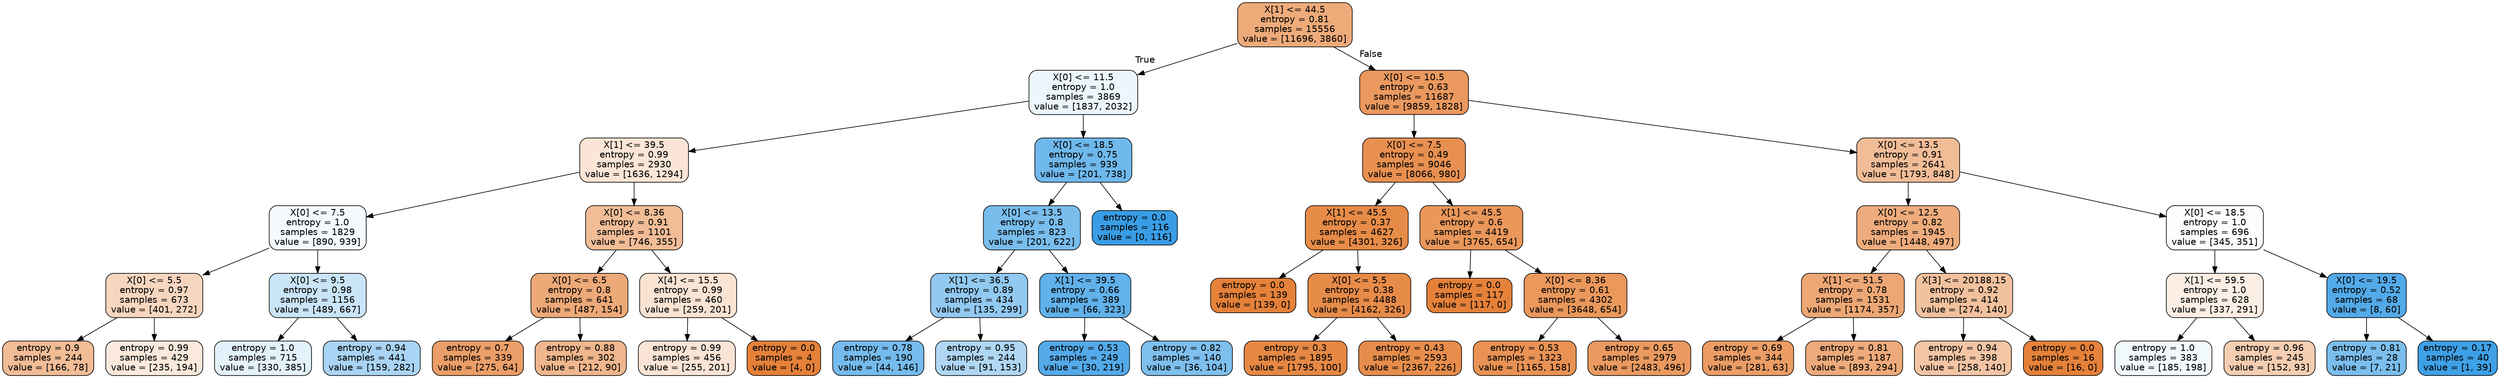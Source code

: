 digraph Tree {
node [shape=box, style="filled, rounded", color="black", fontname=helvetica] ;
edge [fontname=helvetica] ;
0 [label="X[1] <= 44.5\nentropy = 0.81\nsamples = 15556\nvalue = [11696, 3860]", fillcolor="#eeab7a"] ;
1 [label="X[0] <= 11.5\nentropy = 1.0\nsamples = 3869\nvalue = [1837, 2032]", fillcolor="#ecf6fd"] ;
0 -> 1 [labeldistance=2.5, labelangle=45, headlabel="True"] ;
2 [label="X[1] <= 39.5\nentropy = 0.99\nsamples = 2930\nvalue = [1636, 1294]", fillcolor="#fae5d6"] ;
1 -> 2 ;
3 [label="X[0] <= 7.5\nentropy = 1.0\nsamples = 1829\nvalue = [890, 939]", fillcolor="#f5fafe"] ;
2 -> 3 ;
4 [label="X[0] <= 5.5\nentropy = 0.97\nsamples = 673\nvalue = [401, 272]", fillcolor="#f7d6bf"] ;
3 -> 4 ;
5 [label="entropy = 0.9\nsamples = 244\nvalue = [166, 78]", fillcolor="#f1bc96"] ;
4 -> 5 ;
6 [label="entropy = 0.99\nsamples = 429\nvalue = [235, 194]", fillcolor="#fae9dc"] ;
4 -> 6 ;
7 [label="X[0] <= 9.5\nentropy = 0.98\nsamples = 1156\nvalue = [489, 667]", fillcolor="#cae5f8"] ;
3 -> 7 ;
8 [label="entropy = 1.0\nsamples = 715\nvalue = [330, 385]", fillcolor="#e3f1fb"] ;
7 -> 8 ;
9 [label="entropy = 0.94\nsamples = 441\nvalue = [159, 282]", fillcolor="#a9d4f4"] ;
7 -> 9 ;
10 [label="X[0] <= 8.36\nentropy = 0.91\nsamples = 1101\nvalue = [746, 355]", fillcolor="#f1bd97"] ;
2 -> 10 ;
11 [label="X[0] <= 6.5\nentropy = 0.8\nsamples = 641\nvalue = [487, 154]", fillcolor="#eda978"] ;
10 -> 11 ;
12 [label="entropy = 0.7\nsamples = 339\nvalue = [275, 64]", fillcolor="#eb9e67"] ;
11 -> 12 ;
13 [label="entropy = 0.88\nsamples = 302\nvalue = [212, 90]", fillcolor="#f0b68d"] ;
11 -> 13 ;
14 [label="X[4] <= 15.5\nentropy = 0.99\nsamples = 460\nvalue = [259, 201]", fillcolor="#f9e3d3"] ;
10 -> 14 ;
15 [label="entropy = 0.99\nsamples = 456\nvalue = [255, 201]", fillcolor="#f9e4d5"] ;
14 -> 15 ;
16 [label="entropy = 0.0\nsamples = 4\nvalue = [4, 0]", fillcolor="#e58139"] ;
14 -> 16 ;
17 [label="X[0] <= 18.5\nentropy = 0.75\nsamples = 939\nvalue = [201, 738]", fillcolor="#6fb8ec"] ;
1 -> 17 ;
18 [label="X[0] <= 13.5\nentropy = 0.8\nsamples = 823\nvalue = [201, 622]", fillcolor="#79bded"] ;
17 -> 18 ;
19 [label="X[1] <= 36.5\nentropy = 0.89\nsamples = 434\nvalue = [135, 299]", fillcolor="#92c9f1"] ;
18 -> 19 ;
20 [label="entropy = 0.78\nsamples = 190\nvalue = [44, 146]", fillcolor="#75bbed"] ;
19 -> 20 ;
21 [label="entropy = 0.95\nsamples = 244\nvalue = [91, 153]", fillcolor="#afd7f4"] ;
19 -> 21 ;
22 [label="X[1] <= 39.5\nentropy = 0.66\nsamples = 389\nvalue = [66, 323]", fillcolor="#61b1ea"] ;
18 -> 22 ;
23 [label="entropy = 0.53\nsamples = 249\nvalue = [30, 219]", fillcolor="#54aae9"] ;
22 -> 23 ;
24 [label="entropy = 0.82\nsamples = 140\nvalue = [36, 104]", fillcolor="#7ebfee"] ;
22 -> 24 ;
25 [label="entropy = 0.0\nsamples = 116\nvalue = [0, 116]", fillcolor="#399de5"] ;
17 -> 25 ;
26 [label="X[0] <= 10.5\nentropy = 0.63\nsamples = 11687\nvalue = [9859, 1828]", fillcolor="#ea985e"] ;
0 -> 26 [labeldistance=2.5, labelangle=-45, headlabel="False"] ;
27 [label="X[0] <= 7.5\nentropy = 0.49\nsamples = 9046\nvalue = [8066, 980]", fillcolor="#e89051"] ;
26 -> 27 ;
28 [label="X[1] <= 45.5\nentropy = 0.37\nsamples = 4627\nvalue = [4301, 326]", fillcolor="#e78b48"] ;
27 -> 28 ;
29 [label="entropy = 0.0\nsamples = 139\nvalue = [139, 0]", fillcolor="#e58139"] ;
28 -> 29 ;
30 [label="X[0] <= 5.5\nentropy = 0.38\nsamples = 4488\nvalue = [4162, 326]", fillcolor="#e78b49"] ;
28 -> 30 ;
31 [label="entropy = 0.3\nsamples = 1895\nvalue = [1795, 100]", fillcolor="#e68844"] ;
30 -> 31 ;
32 [label="entropy = 0.43\nsamples = 2593\nvalue = [2367, 226]", fillcolor="#e78d4c"] ;
30 -> 32 ;
33 [label="X[1] <= 45.5\nentropy = 0.6\nsamples = 4419\nvalue = [3765, 654]", fillcolor="#ea975b"] ;
27 -> 33 ;
34 [label="entropy = 0.0\nsamples = 117\nvalue = [117, 0]", fillcolor="#e58139"] ;
33 -> 34 ;
35 [label="X[0] <= 8.36\nentropy = 0.61\nsamples = 4302\nvalue = [3648, 654]", fillcolor="#ea985c"] ;
33 -> 35 ;
36 [label="entropy = 0.53\nsamples = 1323\nvalue = [1165, 158]", fillcolor="#e99254"] ;
35 -> 36 ;
37 [label="entropy = 0.65\nsamples = 2979\nvalue = [2483, 496]", fillcolor="#ea9a61"] ;
35 -> 37 ;
38 [label="X[0] <= 13.5\nentropy = 0.91\nsamples = 2641\nvalue = [1793, 848]", fillcolor="#f1bd97"] ;
26 -> 38 ;
39 [label="X[0] <= 12.5\nentropy = 0.82\nsamples = 1945\nvalue = [1448, 497]", fillcolor="#eeac7d"] ;
38 -> 39 ;
40 [label="X[1] <= 51.5\nentropy = 0.78\nsamples = 1531\nvalue = [1174, 357]", fillcolor="#eda775"] ;
39 -> 40 ;
41 [label="entropy = 0.69\nsamples = 344\nvalue = [281, 63]", fillcolor="#eb9d65"] ;
40 -> 41 ;
42 [label="entropy = 0.81\nsamples = 1187\nvalue = [893, 294]", fillcolor="#eeaa7a"] ;
40 -> 42 ;
43 [label="X[3] <= 20188.15\nentropy = 0.92\nsamples = 414\nvalue = [274, 140]", fillcolor="#f2c19e"] ;
39 -> 43 ;
44 [label="entropy = 0.94\nsamples = 398\nvalue = [258, 140]", fillcolor="#f3c5a4"] ;
43 -> 44 ;
45 [label="entropy = 0.0\nsamples = 16\nvalue = [16, 0]", fillcolor="#e58139"] ;
43 -> 45 ;
46 [label="X[0] <= 18.5\nentropy = 1.0\nsamples = 696\nvalue = [345, 351]", fillcolor="#fcfdff"] ;
38 -> 46 ;
47 [label="X[1] <= 59.5\nentropy = 1.0\nsamples = 628\nvalue = [337, 291]", fillcolor="#fbeee4"] ;
46 -> 47 ;
48 [label="entropy = 1.0\nsamples = 383\nvalue = [185, 198]", fillcolor="#f2f9fd"] ;
47 -> 48 ;
49 [label="entropy = 0.96\nsamples = 245\nvalue = [152, 93]", fillcolor="#f5ceb2"] ;
47 -> 49 ;
50 [label="X[0] <= 19.5\nentropy = 0.52\nsamples = 68\nvalue = [8, 60]", fillcolor="#53aae8"] ;
46 -> 50 ;
51 [label="entropy = 0.81\nsamples = 28\nvalue = [7, 21]", fillcolor="#7bbeee"] ;
50 -> 51 ;
52 [label="entropy = 0.17\nsamples = 40\nvalue = [1, 39]", fillcolor="#3ea0e6"] ;
50 -> 52 ;
}